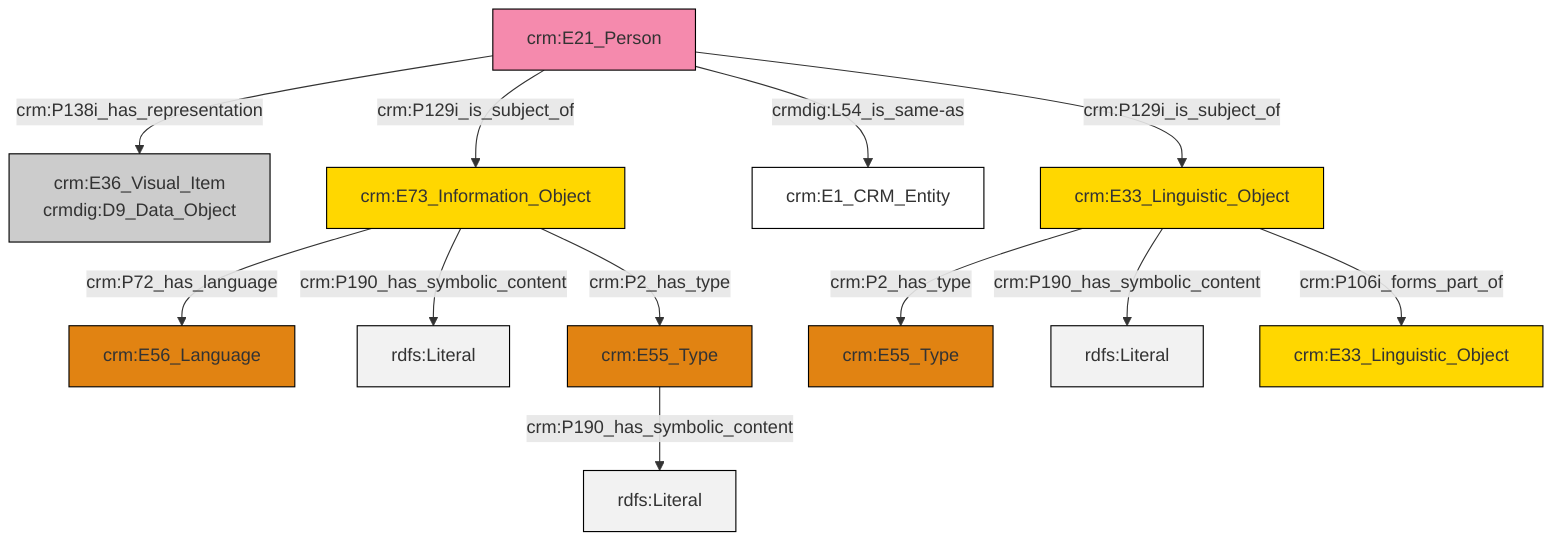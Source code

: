 graph TD
classDef Literal fill:#f2f2f2,stroke:#000000;
classDef CRM_Entity fill:#FFFFFF,stroke:#000000;
classDef Temporal_Entity fill:#00C9E6, stroke:#000000;
classDef Type fill:#E18312, stroke:#000000;
classDef Time-Span fill:#2C9C91, stroke:#000000;
classDef Appellation fill:#FFEB7F, stroke:#000000;
classDef Place fill:#008836, stroke:#000000;
classDef Persistent_Item fill:#B266B2, stroke:#000000;
classDef Conceptual_Object fill:#FFD700, stroke:#000000;
classDef Physical_Thing fill:#D2B48C, stroke:#000000;
classDef Actor fill:#f58aad, stroke:#000000;
classDef PC_Classes fill:#4ce600, stroke:#000000;
classDef Multi fill:#cccccc,stroke:#000000;

2["crm:E21_Person"]:::Actor -->|crm:P138i_has_representation| 3["crm:E36_Visual_Item<br>crmdig:D9_Data_Object"]:::Multi
4["crm:E33_Linguistic_Object"]:::Conceptual_Object -->|crm:P2_has_type| 5["crm:E55_Type"]:::Type
6["crm:E55_Type"]:::Type -->|crm:P190_has_symbolic_content| 7[rdfs:Literal]:::Literal
2["crm:E21_Person"]:::Actor -->|crm:P129i_is_subject_of| 9["crm:E73_Information_Object"]:::Conceptual_Object
4["crm:E33_Linguistic_Object"]:::Conceptual_Object -->|crm:P190_has_symbolic_content| 10[rdfs:Literal]:::Literal
4["crm:E33_Linguistic_Object"]:::Conceptual_Object -->|crm:P106i_forms_part_of| 11["crm:E33_Linguistic_Object"]:::Conceptual_Object
2["crm:E21_Person"]:::Actor -->|crmdig:L54_is_same-as| 0["crm:E1_CRM_Entity"]:::CRM_Entity
9["crm:E73_Information_Object"]:::Conceptual_Object -->|crm:P72_has_language| 13["crm:E56_Language"]:::Type
2["crm:E21_Person"]:::Actor -->|crm:P129i_is_subject_of| 4["crm:E33_Linguistic_Object"]:::Conceptual_Object
9["crm:E73_Information_Object"]:::Conceptual_Object -->|crm:P190_has_symbolic_content| 20[rdfs:Literal]:::Literal
9["crm:E73_Information_Object"]:::Conceptual_Object -->|crm:P2_has_type| 6["crm:E55_Type"]:::Type